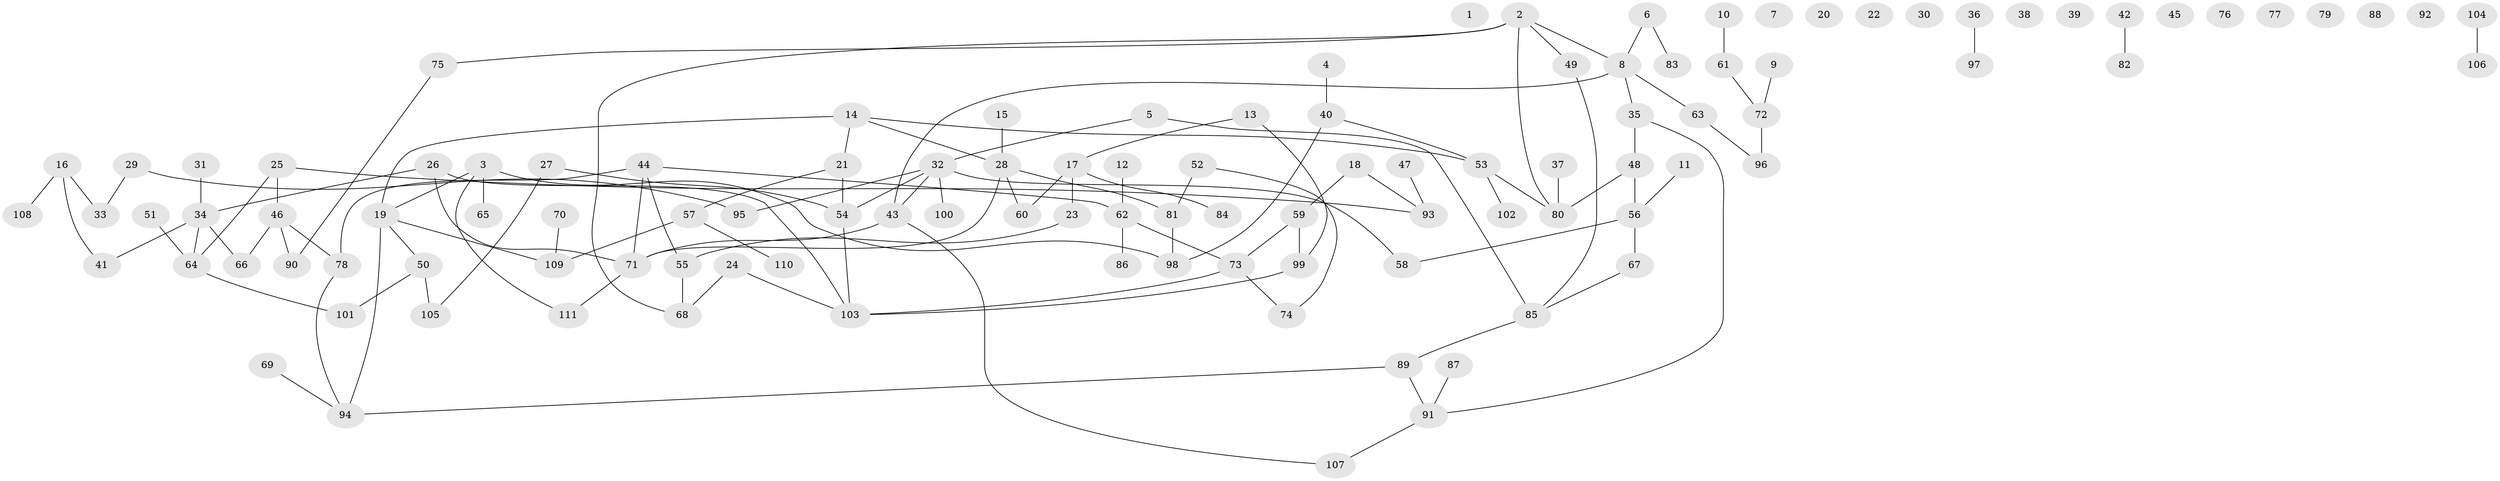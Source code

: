 // coarse degree distribution, {5: 0.0625, 2: 0.21875, 1: 0.21875, 7: 0.015625, 3: 0.265625, 4: 0.1875, 6: 0.03125}
// Generated by graph-tools (version 1.1) at 2025/48/03/04/25 22:48:03]
// undirected, 111 vertices, 123 edges
graph export_dot {
  node [color=gray90,style=filled];
  1;
  2;
  3;
  4;
  5;
  6;
  7;
  8;
  9;
  10;
  11;
  12;
  13;
  14;
  15;
  16;
  17;
  18;
  19;
  20;
  21;
  22;
  23;
  24;
  25;
  26;
  27;
  28;
  29;
  30;
  31;
  32;
  33;
  34;
  35;
  36;
  37;
  38;
  39;
  40;
  41;
  42;
  43;
  44;
  45;
  46;
  47;
  48;
  49;
  50;
  51;
  52;
  53;
  54;
  55;
  56;
  57;
  58;
  59;
  60;
  61;
  62;
  63;
  64;
  65;
  66;
  67;
  68;
  69;
  70;
  71;
  72;
  73;
  74;
  75;
  76;
  77;
  78;
  79;
  80;
  81;
  82;
  83;
  84;
  85;
  86;
  87;
  88;
  89;
  90;
  91;
  92;
  93;
  94;
  95;
  96;
  97;
  98;
  99;
  100;
  101;
  102;
  103;
  104;
  105;
  106;
  107;
  108;
  109;
  110;
  111;
  2 -- 8;
  2 -- 49;
  2 -- 68;
  2 -- 75;
  2 -- 80;
  3 -- 19;
  3 -- 65;
  3 -- 98;
  3 -- 111;
  4 -- 40;
  5 -- 32;
  5 -- 85;
  6 -- 8;
  6 -- 83;
  8 -- 35;
  8 -- 43;
  8 -- 63;
  9 -- 72;
  10 -- 61;
  11 -- 56;
  12 -- 62;
  13 -- 17;
  13 -- 99;
  14 -- 19;
  14 -- 21;
  14 -- 28;
  14 -- 53;
  15 -- 28;
  16 -- 33;
  16 -- 41;
  16 -- 108;
  17 -- 23;
  17 -- 60;
  17 -- 84;
  18 -- 59;
  18 -- 93;
  19 -- 50;
  19 -- 94;
  19 -- 109;
  21 -- 54;
  21 -- 57;
  23 -- 55;
  24 -- 68;
  24 -- 103;
  25 -- 46;
  25 -- 64;
  25 -- 93;
  26 -- 34;
  26 -- 71;
  26 -- 103;
  27 -- 54;
  27 -- 105;
  28 -- 60;
  28 -- 71;
  28 -- 81;
  29 -- 33;
  29 -- 95;
  31 -- 34;
  32 -- 43;
  32 -- 54;
  32 -- 58;
  32 -- 95;
  32 -- 100;
  34 -- 41;
  34 -- 64;
  34 -- 66;
  35 -- 48;
  35 -- 91;
  36 -- 97;
  37 -- 80;
  40 -- 53;
  40 -- 98;
  42 -- 82;
  43 -- 71;
  43 -- 107;
  44 -- 55;
  44 -- 62;
  44 -- 71;
  44 -- 78;
  46 -- 66;
  46 -- 78;
  46 -- 90;
  47 -- 93;
  48 -- 56;
  48 -- 80;
  49 -- 85;
  50 -- 101;
  50 -- 105;
  51 -- 64;
  52 -- 74;
  52 -- 81;
  53 -- 80;
  53 -- 102;
  54 -- 103;
  55 -- 68;
  56 -- 58;
  56 -- 67;
  57 -- 109;
  57 -- 110;
  59 -- 73;
  59 -- 99;
  61 -- 72;
  62 -- 73;
  62 -- 86;
  63 -- 96;
  64 -- 101;
  67 -- 85;
  69 -- 94;
  70 -- 109;
  71 -- 111;
  72 -- 96;
  73 -- 74;
  73 -- 103;
  75 -- 90;
  78 -- 94;
  81 -- 98;
  85 -- 89;
  87 -- 91;
  89 -- 91;
  89 -- 94;
  91 -- 107;
  99 -- 103;
  104 -- 106;
}
